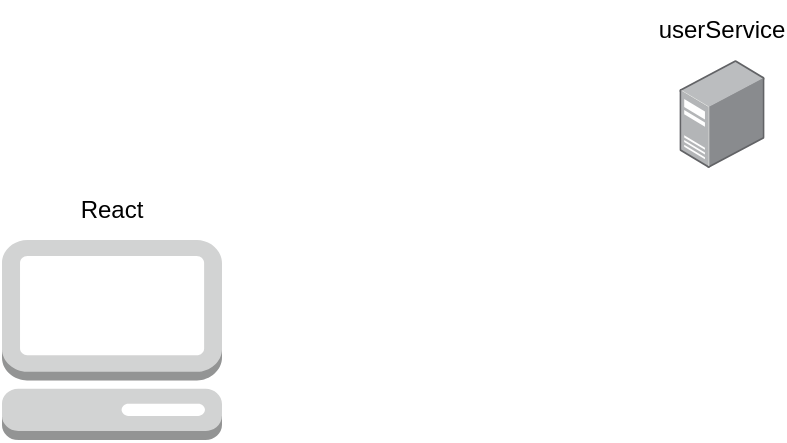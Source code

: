 <mxfile version="24.6.4" type="device">
  <diagram name="Страница — 1" id="WAFR29YYHJnv9zvU5act">
    <mxGraphModel dx="1434" dy="844" grid="1" gridSize="10" guides="1" tooltips="1" connect="1" arrows="1" fold="1" page="1" pageScale="1" pageWidth="827" pageHeight="1169" math="0" shadow="0">
      <root>
        <mxCell id="0" />
        <mxCell id="1" parent="0" />
        <mxCell id="iuQzo98t_3aB2WhIDvOf-1" value="" style="outlineConnect=0;dashed=0;verticalLabelPosition=bottom;verticalAlign=top;align=center;html=1;shape=mxgraph.aws3.management_console;fillColor=#D2D3D3;gradientColor=none;" vertex="1" parent="1">
          <mxGeometry x="70" y="160" width="110" height="100" as="geometry" />
        </mxCell>
        <mxCell id="iuQzo98t_3aB2WhIDvOf-4" value="React" style="text;html=1;align=center;verticalAlign=middle;whiteSpace=wrap;rounded=0;" vertex="1" parent="1">
          <mxGeometry x="95" y="130" width="60" height="30" as="geometry" />
        </mxCell>
        <mxCell id="iuQzo98t_3aB2WhIDvOf-5" value="" style="image;points=[];aspect=fixed;html=1;align=center;shadow=0;dashed=0;image=img/lib/allied_telesis/computer_and_terminals/Server_Desktop.svg;" vertex="1" parent="1">
          <mxGeometry x="408.7" y="70" width="42.6" height="54" as="geometry" />
        </mxCell>
        <mxCell id="iuQzo98t_3aB2WhIDvOf-6" value="userService" style="text;html=1;align=center;verticalAlign=middle;whiteSpace=wrap;rounded=0;" vertex="1" parent="1">
          <mxGeometry x="400" y="40" width="60" height="30" as="geometry" />
        </mxCell>
      </root>
    </mxGraphModel>
  </diagram>
</mxfile>
